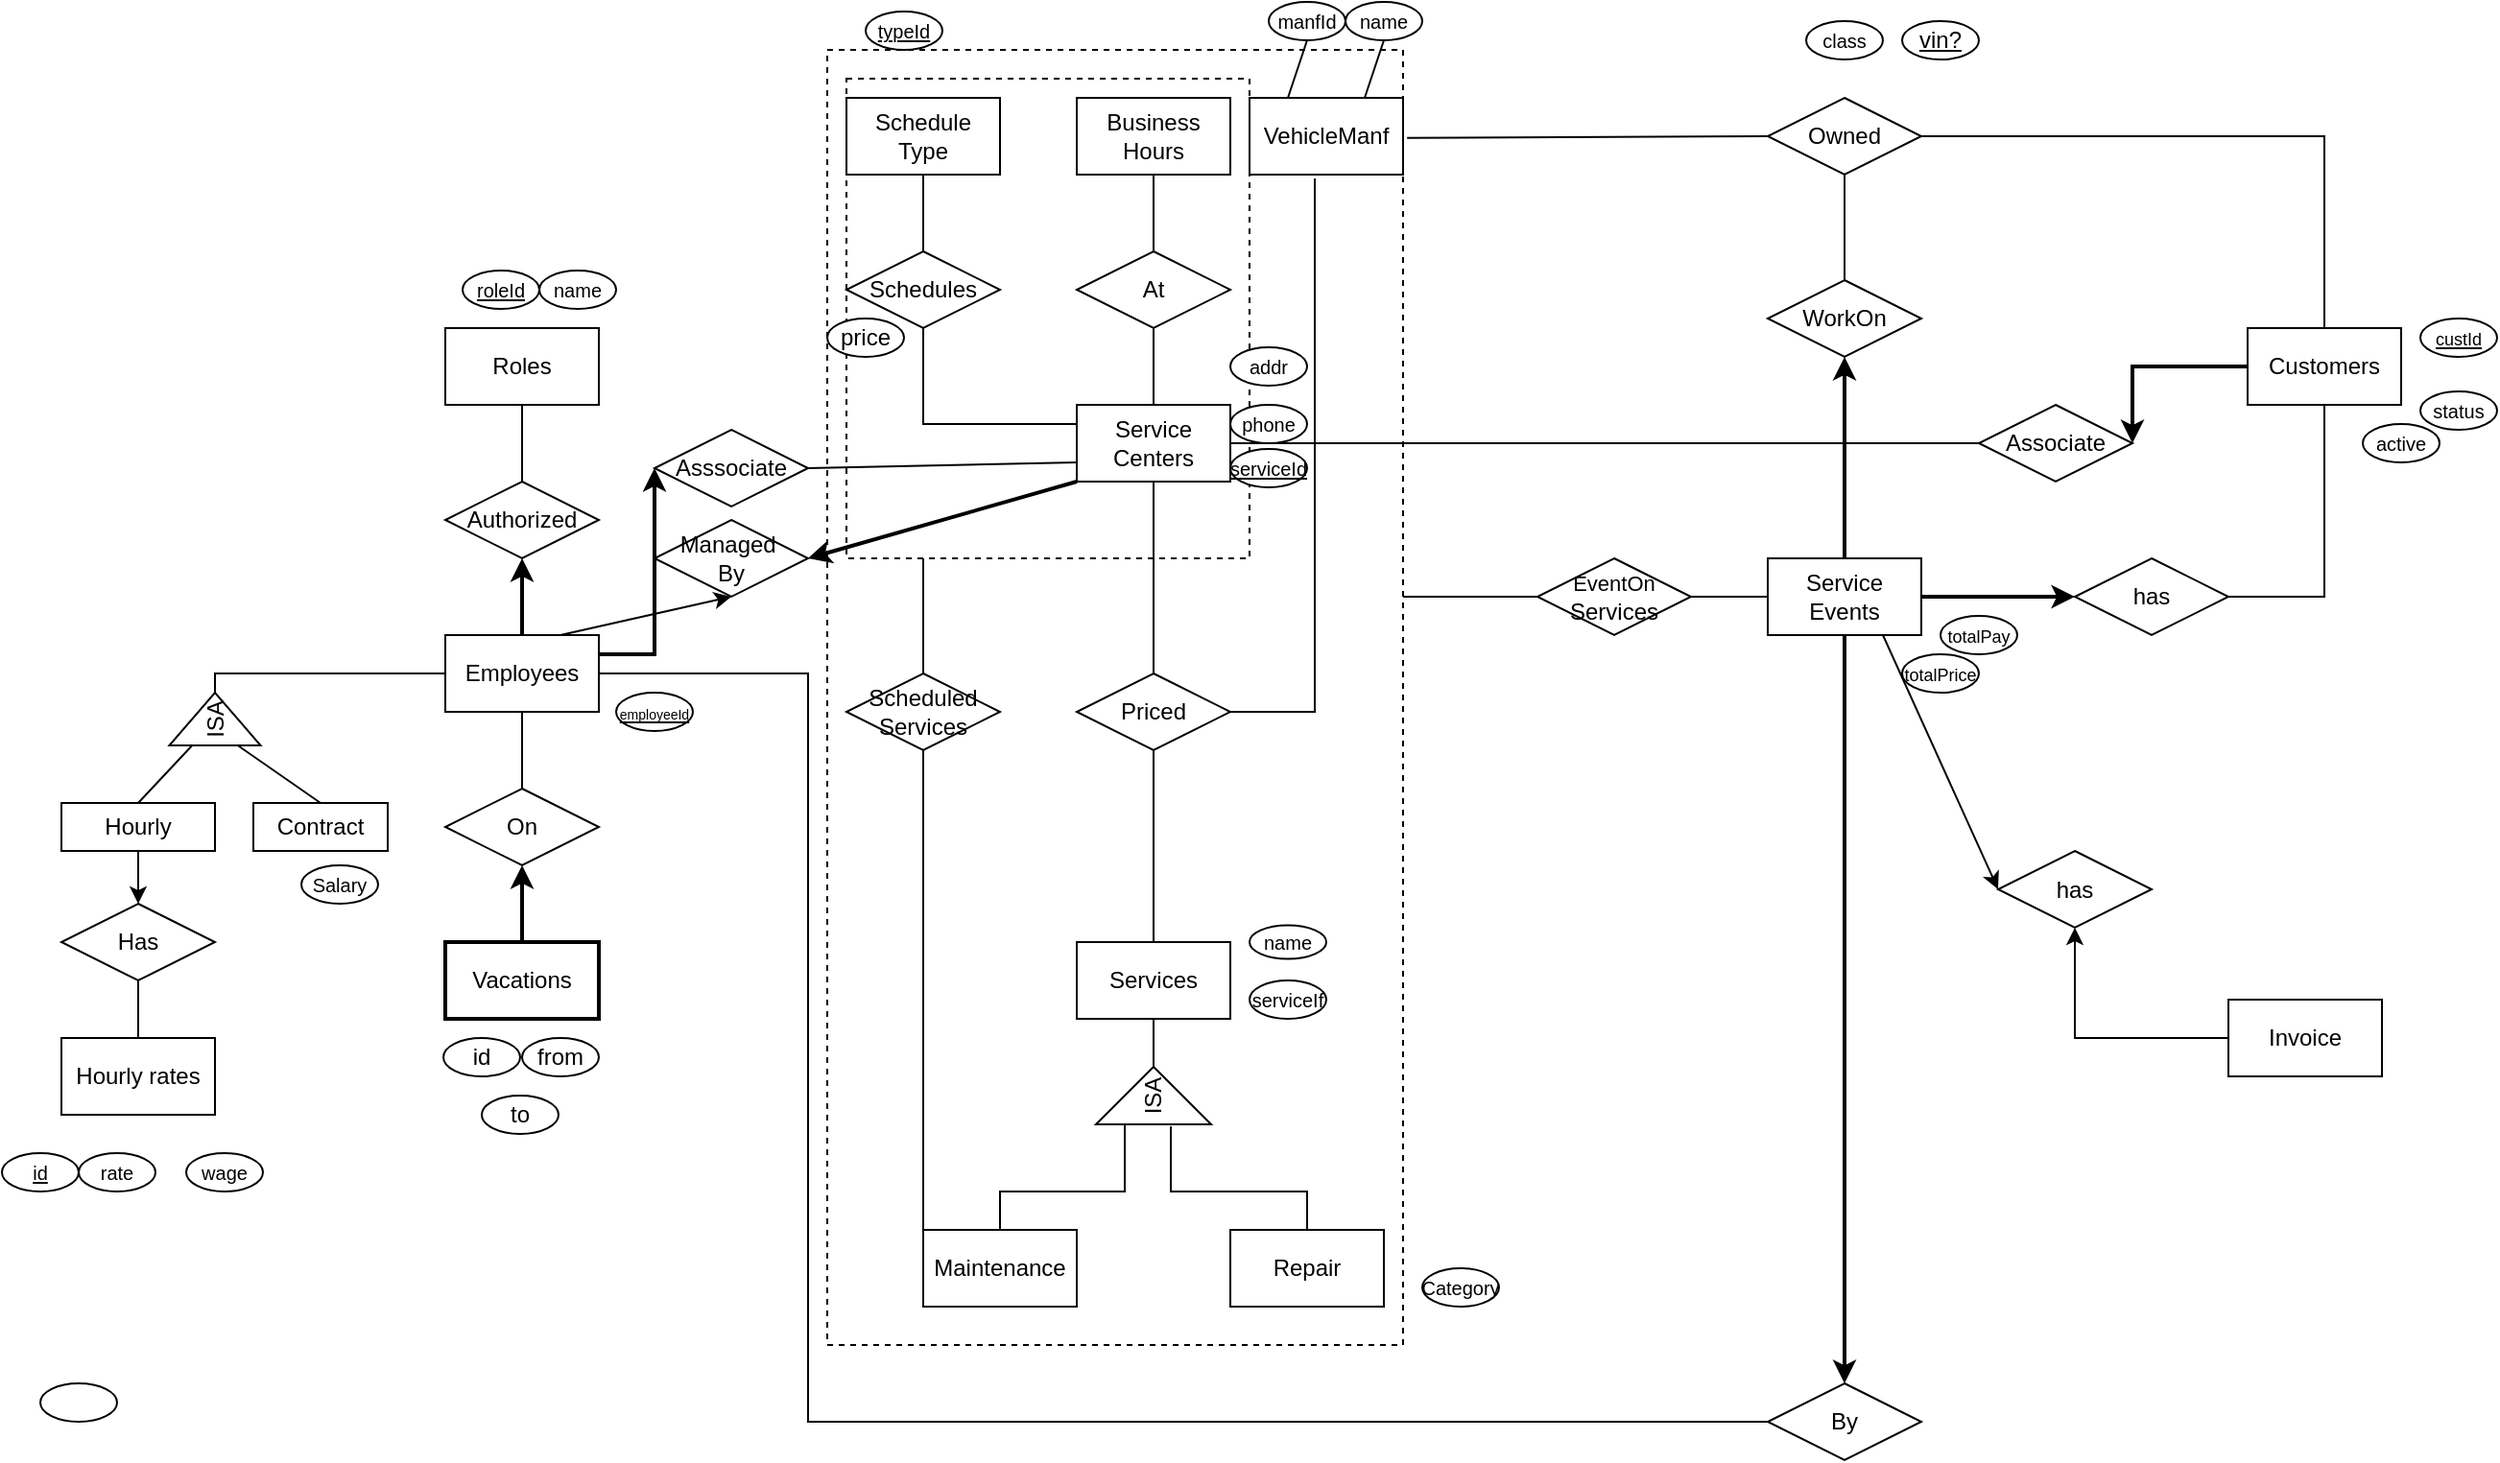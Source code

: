 <mxfile version="20.3.0" type="device"><diagram id="M4LuLAE58DzXY6II9qEA" name="Page-1"><mxGraphModel dx="2522" dy="865" grid="1" gridSize="10" guides="1" tooltips="1" connect="1" arrows="1" fold="1" page="1" pageScale="1" pageWidth="1100" pageHeight="850" math="0" shadow="0"><root><mxCell id="0"/><mxCell id="1" parent="0"/><mxCell id="NS_C3sTZARpDdL-za2_1-86" value="" style="rounded=0;whiteSpace=wrap;html=1;dashed=1;fillColor=none;" parent="1" vertex="1"><mxGeometry x="280" y="70" width="210" height="250" as="geometry"/></mxCell><mxCell id="NS_C3sTZARpDdL-za2_1-83" value="" style="rounded=0;whiteSpace=wrap;html=1;fillColor=none;dashed=1;" parent="1" vertex="1"><mxGeometry x="270" y="55" width="300" height="675" as="geometry"/></mxCell><mxCell id="NS_C3sTZARpDdL-za2_1-1" value="Employees" style="rounded=0;whiteSpace=wrap;html=1;" parent="1" vertex="1"><mxGeometry x="71" y="360" width="80" height="40" as="geometry"/></mxCell><mxCell id="NS_C3sTZARpDdL-za2_1-2" value="Roles" style="rounded=0;whiteSpace=wrap;html=1;" parent="1" vertex="1"><mxGeometry x="71" y="200" width="80" height="40" as="geometry"/></mxCell><mxCell id="NS_C3sTZARpDdL-za2_1-3" value="Vacations" style="rounded=0;whiteSpace=wrap;html=1;strokeWidth=2;" parent="1" vertex="1"><mxGeometry x="71" y="520" width="80" height="40" as="geometry"/></mxCell><mxCell id="NS_C3sTZARpDdL-za2_1-5" value="Hourly rates" style="rounded=0;whiteSpace=wrap;html=1;" parent="1" vertex="1"><mxGeometry x="-129" y="570" width="80" height="40" as="geometry"/></mxCell><mxCell id="NS_C3sTZARpDdL-za2_1-16" value="Authorized" style="rhombus;whiteSpace=wrap;html=1;" parent="1" vertex="1"><mxGeometry x="71" y="280" width="80" height="40" as="geometry"/></mxCell><mxCell id="NS_C3sTZARpDdL-za2_1-20" value="Services" style="rounded=0;whiteSpace=wrap;html=1;" parent="1" vertex="1"><mxGeometry x="400" y="520" width="80" height="40" as="geometry"/></mxCell><mxCell id="NS_C3sTZARpDdL-za2_1-21" value="Service&lt;br&gt;Centers" style="rounded=0;whiteSpace=wrap;html=1;" parent="1" vertex="1"><mxGeometry x="400" y="240" width="80" height="40" as="geometry"/></mxCell><mxCell id="NS_C3sTZARpDdL-za2_1-23" value="Customers" style="rounded=0;whiteSpace=wrap;html=1;" parent="1" vertex="1"><mxGeometry x="1010" y="200" width="80" height="40" as="geometry"/></mxCell><mxCell id="NS_C3sTZARpDdL-za2_1-25" value="VehicleManf" style="rounded=0;whiteSpace=wrap;html=1;" parent="1" vertex="1"><mxGeometry x="490" y="80" width="80" height="40" as="geometry"/></mxCell><mxCell id="NS_C3sTZARpDdL-za2_1-26" value="Service&lt;br&gt;Events" style="rounded=0;whiteSpace=wrap;html=1;" parent="1" vertex="1"><mxGeometry x="760" y="320" width="80" height="40" as="geometry"/></mxCell><mxCell id="NS_C3sTZARpDdL-za2_1-27" value="Business&lt;br&gt;Hours" style="rounded=0;whiteSpace=wrap;html=1;" parent="1" vertex="1"><mxGeometry x="400" y="80" width="80" height="40" as="geometry"/></mxCell><mxCell id="NS_C3sTZARpDdL-za2_1-28" value="Schedule&lt;br&gt;Type" style="rounded=0;whiteSpace=wrap;html=1;" parent="1" vertex="1"><mxGeometry x="280" y="80" width="80" height="40" as="geometry"/></mxCell><mxCell id="NS_C3sTZARpDdL-za2_1-29" value="Maintenance" style="rounded=0;whiteSpace=wrap;html=1;" parent="1" vertex="1"><mxGeometry x="320" y="670" width="80" height="40" as="geometry"/></mxCell><mxCell id="NS_C3sTZARpDdL-za2_1-30" value="Repair" style="rounded=0;whiteSpace=wrap;html=1;" parent="1" vertex="1"><mxGeometry x="480" y="670" width="80" height="40" as="geometry"/></mxCell><mxCell id="NS_C3sTZARpDdL-za2_1-32" style="edgeStyle=orthogonalEdgeStyle;rounded=0;orthogonalLoop=1;jettySize=auto;html=1;exitX=0.5;exitY=1;exitDx=0;exitDy=0;" parent="1" source="NS_C3sTZARpDdL-za2_1-16" target="NS_C3sTZARpDdL-za2_1-16" edge="1"><mxGeometry relative="1" as="geometry"/></mxCell><mxCell id="NS_C3sTZARpDdL-za2_1-34" value="On" style="rhombus;whiteSpace=wrap;html=1;" parent="1" vertex="1"><mxGeometry x="71" y="440" width="80" height="40" as="geometry"/></mxCell><mxCell id="NS_C3sTZARpDdL-za2_1-35" value="Priced" style="rhombus;whiteSpace=wrap;html=1;" parent="1" vertex="1"><mxGeometry x="400" y="380" width="80" height="40" as="geometry"/></mxCell><mxCell id="NS_C3sTZARpDdL-za2_1-36" value="At" style="rhombus;whiteSpace=wrap;html=1;" parent="1" vertex="1"><mxGeometry x="400" y="160" width="80" height="40" as="geometry"/></mxCell><mxCell id="NS_C3sTZARpDdL-za2_1-37" value="Schedules" style="rhombus;whiteSpace=wrap;html=1;" parent="1" vertex="1"><mxGeometry x="280" y="160" width="80" height="40" as="geometry"/></mxCell><mxCell id="NS_C3sTZARpDdL-za2_1-38" value="Owned" style="rhombus;whiteSpace=wrap;html=1;" parent="1" vertex="1"><mxGeometry x="760" y="80" width="80" height="40" as="geometry"/></mxCell><mxCell id="NS_C3sTZARpDdL-za2_1-39" value="has" style="rhombus;whiteSpace=wrap;html=1;" parent="1" vertex="1"><mxGeometry x="920" y="320" width="80" height="40" as="geometry"/></mxCell><mxCell id="NS_C3sTZARpDdL-za2_1-41" value="&lt;font face=&quot;Arial, sans-serif&quot;&gt;&lt;span style=&quot;font-size: 11px;&quot;&gt;EventOn&lt;br&gt;&lt;/span&gt;&lt;/font&gt;Services" style="rhombus;whiteSpace=wrap;html=1;" parent="1" vertex="1"><mxGeometry x="640" y="320" width="80" height="40" as="geometry"/></mxCell><mxCell id="NS_C3sTZARpDdL-za2_1-42" value="Has" style="rhombus;whiteSpace=wrap;html=1;" parent="1" vertex="1"><mxGeometry x="-129" y="500" width="80" height="40" as="geometry"/></mxCell><mxCell id="NS_C3sTZARpDdL-za2_1-44" value="Scheduled&lt;br&gt;Services" style="rhombus;whiteSpace=wrap;html=1;" parent="1" vertex="1"><mxGeometry x="280" y="380" width="80" height="40" as="geometry"/></mxCell><mxCell id="NS_C3sTZARpDdL-za2_1-46" value="By" style="rhombus;whiteSpace=wrap;html=1;" parent="1" vertex="1"><mxGeometry x="760" y="750" width="80" height="40" as="geometry"/></mxCell><mxCell id="NS_C3sTZARpDdL-za2_1-47" value="ISA" style="triangle;whiteSpace=wrap;html=1;rotation=270;" parent="1" vertex="1"><mxGeometry x="425" y="570" width="30" height="60" as="geometry"/></mxCell><mxCell id="NS_C3sTZARpDdL-za2_1-49" value="" style="endArrow=none;html=1;rounded=0;entryX=0.5;entryY=1;entryDx=0;entryDy=0;exitX=0.5;exitY=0;exitDx=0;exitDy=0;" parent="1" source="NS_C3sTZARpDdL-za2_1-35" target="NS_C3sTZARpDdL-za2_1-21" edge="1"><mxGeometry width="50" height="50" relative="1" as="geometry"><mxPoint x="540" y="430" as="sourcePoint"/><mxPoint x="590" y="380" as="targetPoint"/></mxGeometry></mxCell><mxCell id="NS_C3sTZARpDdL-za2_1-50" value="" style="endArrow=none;html=1;rounded=0;exitX=0.5;exitY=0;exitDx=0;exitDy=0;entryX=0.5;entryY=1;entryDx=0;entryDy=0;" parent="1" source="NS_C3sTZARpDdL-za2_1-20" target="NS_C3sTZARpDdL-za2_1-35" edge="1"><mxGeometry width="50" height="50" relative="1" as="geometry"><mxPoint x="540" y="430" as="sourcePoint"/><mxPoint x="590" y="380" as="targetPoint"/></mxGeometry></mxCell><mxCell id="NS_C3sTZARpDdL-za2_1-52" value="" style="endArrow=none;html=1;rounded=0;exitX=0.5;exitY=0;exitDx=0;exitDy=0;entryX=0.5;entryY=1;entryDx=0;entryDy=0;" parent="1" source="NS_C3sTZARpDdL-za2_1-36" target="NS_C3sTZARpDdL-za2_1-27" edge="1"><mxGeometry width="50" height="50" relative="1" as="geometry"><mxPoint x="540" y="430" as="sourcePoint"/><mxPoint x="590" y="380" as="targetPoint"/></mxGeometry></mxCell><mxCell id="NS_C3sTZARpDdL-za2_1-54" value="" style="endArrow=none;html=1;rounded=0;exitX=0.5;exitY=0;exitDx=0;exitDy=0;entryX=0.5;entryY=1;entryDx=0;entryDy=0;" parent="1" source="NS_C3sTZARpDdL-za2_1-37" target="NS_C3sTZARpDdL-za2_1-28" edge="1"><mxGeometry width="50" height="50" relative="1" as="geometry"><mxPoint x="540" y="430" as="sourcePoint"/><mxPoint x="590" y="380" as="targetPoint"/></mxGeometry></mxCell><mxCell id="NS_C3sTZARpDdL-za2_1-59" value="" style="endArrow=none;html=1;rounded=0;strokeWidth=1;exitX=0.5;exitY=0;exitDx=0;exitDy=0;entryX=0;entryY=0.25;entryDx=0;entryDy=0;" parent="1" source="NS_C3sTZARpDdL-za2_1-29" target="NS_C3sTZARpDdL-za2_1-47" edge="1"><mxGeometry width="50" height="50" relative="1" as="geometry"><mxPoint x="540" y="430" as="sourcePoint"/><mxPoint x="360" y="610" as="targetPoint"/><Array as="points"><mxPoint x="360" y="650"/><mxPoint x="425" y="650"/></Array></mxGeometry></mxCell><mxCell id="NS_C3sTZARpDdL-za2_1-61" value="" style="endArrow=none;html=1;rounded=0;strokeWidth=1;jumpSize=6;entryX=-0.033;entryY=0.65;entryDx=0;entryDy=0;entryPerimeter=0;exitX=0.5;exitY=0;exitDx=0;exitDy=0;" parent="1" source="NS_C3sTZARpDdL-za2_1-30" target="NS_C3sTZARpDdL-za2_1-47" edge="1"><mxGeometry width="50" height="50" relative="1" as="geometry"><mxPoint x="520" y="630" as="sourcePoint"/><mxPoint x="590" y="380" as="targetPoint"/><Array as="points"><mxPoint x="520" y="650"/><mxPoint x="449" y="650"/></Array></mxGeometry></mxCell><mxCell id="NS_C3sTZARpDdL-za2_1-62" value="" style="endArrow=none;html=1;rounded=0;strokeWidth=1;jumpSize=6;exitX=1;exitY=0.5;exitDx=0;exitDy=0;entryX=0.5;entryY=1;entryDx=0;entryDy=0;" parent="1" source="NS_C3sTZARpDdL-za2_1-47" target="NS_C3sTZARpDdL-za2_1-20" edge="1"><mxGeometry width="50" height="50" relative="1" as="geometry"><mxPoint x="540" y="430" as="sourcePoint"/><mxPoint x="590" y="380" as="targetPoint"/></mxGeometry></mxCell><mxCell id="NS_C3sTZARpDdL-za2_1-63" value="" style="endArrow=none;html=1;rounded=0;strokeWidth=1;jumpSize=6;entryX=0.5;entryY=0;entryDx=0;entryDy=0;" parent="1" target="NS_C3sTZARpDdL-za2_1-44" edge="1"><mxGeometry width="50" height="50" relative="1" as="geometry"><mxPoint x="320" y="320" as="sourcePoint"/><mxPoint x="590" y="380" as="targetPoint"/></mxGeometry></mxCell><mxCell id="NS_C3sTZARpDdL-za2_1-64" value="" style="endArrow=none;html=1;rounded=0;strokeWidth=1;jumpSize=6;exitX=0;exitY=0.5;exitDx=0;exitDy=0;entryX=0.5;entryY=1;entryDx=0;entryDy=0;" parent="1" source="NS_C3sTZARpDdL-za2_1-29" target="NS_C3sTZARpDdL-za2_1-44" edge="1"><mxGeometry width="50" height="50" relative="1" as="geometry"><mxPoint x="540" y="430" as="sourcePoint"/><mxPoint x="590" y="380" as="targetPoint"/><Array as="points"/></mxGeometry></mxCell><mxCell id="NS_C3sTZARpDdL-za2_1-65" value="" style="endArrow=none;html=1;rounded=0;strokeWidth=1;jumpSize=6;entryX=0;entryY=0.5;entryDx=0;entryDy=0;exitX=1;exitY=0.5;exitDx=0;exitDy=0;" parent="1" source="NS_C3sTZARpDdL-za2_1-41" target="NS_C3sTZARpDdL-za2_1-26" edge="1"><mxGeometry width="50" height="50" relative="1" as="geometry"><mxPoint x="540" y="430" as="sourcePoint"/><mxPoint x="590" y="380" as="targetPoint"/></mxGeometry></mxCell><mxCell id="NS_C3sTZARpDdL-za2_1-67" value="" style="endArrow=classic;html=1;rounded=0;strokeWidth=2;jumpSize=6;entryX=0;entryY=0.5;entryDx=0;entryDy=0;exitX=1;exitY=0.5;exitDx=0;exitDy=0;" parent="1" source="NS_C3sTZARpDdL-za2_1-26" target="NS_C3sTZARpDdL-za2_1-39" edge="1"><mxGeometry width="50" height="50" relative="1" as="geometry"><mxPoint x="540" y="430" as="sourcePoint"/><mxPoint x="590" y="380" as="targetPoint"/></mxGeometry></mxCell><mxCell id="NS_C3sTZARpDdL-za2_1-68" value="" style="endArrow=none;html=1;rounded=0;strokeWidth=1;jumpSize=6;entryX=1;entryY=0.5;entryDx=0;entryDy=0;exitX=0.5;exitY=1;exitDx=0;exitDy=0;" parent="1" source="NS_C3sTZARpDdL-za2_1-23" target="NS_C3sTZARpDdL-za2_1-39" edge="1"><mxGeometry width="50" height="50" relative="1" as="geometry"><mxPoint x="540" y="430" as="sourcePoint"/><mxPoint x="590" y="380" as="targetPoint"/><Array as="points"><mxPoint x="1050" y="340"/></Array></mxGeometry></mxCell><mxCell id="NS_C3sTZARpDdL-za2_1-70" value="" style="endArrow=none;html=1;rounded=0;strokeWidth=1;jumpSize=6;exitX=0.5;exitY=0;exitDx=0;exitDy=0;entryX=1;entryY=0.5;entryDx=0;entryDy=0;" parent="1" source="NS_C3sTZARpDdL-za2_1-23" target="NS_C3sTZARpDdL-za2_1-38" edge="1"><mxGeometry width="50" height="50" relative="1" as="geometry"><mxPoint x="540" y="430" as="sourcePoint"/><mxPoint x="970" y="100" as="targetPoint"/><Array as="points"><mxPoint x="1050" y="100"/></Array></mxGeometry></mxCell><mxCell id="NS_C3sTZARpDdL-za2_1-71" value="" style="endArrow=classic;html=1;rounded=0;strokeWidth=2;jumpSize=6;exitX=0.5;exitY=0;exitDx=0;exitDy=0;entryX=0.5;entryY=1;entryDx=0;entryDy=0;" parent="1" source="NS_C3sTZARpDdL-za2_1-1" target="NS_C3sTZARpDdL-za2_1-16" edge="1"><mxGeometry width="50" height="50" relative="1" as="geometry"><mxPoint x="451" y="430" as="sourcePoint"/><mxPoint x="501" y="380" as="targetPoint"/></mxGeometry></mxCell><mxCell id="NS_C3sTZARpDdL-za2_1-72" value="" style="endArrow=none;html=1;rounded=0;strokeWidth=1;jumpSize=6;exitX=0.5;exitY=1;exitDx=0;exitDy=0;entryX=0.5;entryY=0;entryDx=0;entryDy=0;" parent="1" source="NS_C3sTZARpDdL-za2_1-2" target="NS_C3sTZARpDdL-za2_1-16" edge="1"><mxGeometry width="50" height="50" relative="1" as="geometry"><mxPoint x="451" y="430" as="sourcePoint"/><mxPoint x="111" y="270" as="targetPoint"/></mxGeometry></mxCell><mxCell id="NS_C3sTZARpDdL-za2_1-74" value="" style="endArrow=classic;html=1;rounded=0;strokeWidth=2;jumpSize=6;exitX=0.5;exitY=0;exitDx=0;exitDy=0;entryX=0.5;entryY=1;entryDx=0;entryDy=0;" parent="1" source="NS_C3sTZARpDdL-za2_1-3" target="NS_C3sTZARpDdL-za2_1-34" edge="1"><mxGeometry width="50" height="50" relative="1" as="geometry"><mxPoint x="451" y="430" as="sourcePoint"/><mxPoint x="501" y="380" as="targetPoint"/></mxGeometry></mxCell><mxCell id="NS_C3sTZARpDdL-za2_1-75" value="" style="endArrow=none;html=1;rounded=0;strokeWidth=1;jumpSize=6;exitX=0.5;exitY=0;exitDx=0;exitDy=0;entryX=0.5;entryY=1;entryDx=0;entryDy=0;" parent="1" source="NS_C3sTZARpDdL-za2_1-34" target="NS_C3sTZARpDdL-za2_1-1" edge="1"><mxGeometry width="50" height="50" relative="1" as="geometry"><mxPoint x="451" y="430" as="sourcePoint"/><mxPoint x="501" y="380" as="targetPoint"/></mxGeometry></mxCell><mxCell id="NS_C3sTZARpDdL-za2_1-77" value="" style="endArrow=none;html=1;rounded=0;strokeWidth=1;jumpSize=6;entryX=0.5;entryY=1;entryDx=0;entryDy=0;exitX=0.5;exitY=0;exitDx=0;exitDy=0;" parent="1" target="NS_C3sTZARpDdL-za2_1-42" edge="1" source="NS_C3sTZARpDdL-za2_1-5"><mxGeometry width="50" height="50" relative="1" as="geometry"><mxPoint x="-44" y="510" as="sourcePoint"/><mxPoint x="501" y="380" as="targetPoint"/></mxGeometry></mxCell><mxCell id="NS_C3sTZARpDdL-za2_1-81" value="" style="endArrow=classic;html=1;rounded=0;strokeWidth=2;jumpSize=6;entryX=0.5;entryY=0;entryDx=0;entryDy=0;exitX=0.5;exitY=1;exitDx=0;exitDy=0;" parent="1" source="NS_C3sTZARpDdL-za2_1-26" target="NS_C3sTZARpDdL-za2_1-46" edge="1"><mxGeometry width="50" height="50" relative="1" as="geometry"><mxPoint x="540" y="430" as="sourcePoint"/><mxPoint x="590" y="380" as="targetPoint"/></mxGeometry></mxCell><mxCell id="NS_C3sTZARpDdL-za2_1-82" value="" style="endArrow=none;html=1;rounded=0;strokeWidth=1;jumpSize=6;exitX=1;exitY=0.5;exitDx=0;exitDy=0;entryX=0;entryY=0.5;entryDx=0;entryDy=0;" parent="1" source="NS_C3sTZARpDdL-za2_1-1" target="NS_C3sTZARpDdL-za2_1-46" edge="1"><mxGeometry width="50" height="50" relative="1" as="geometry"><mxPoint x="540" y="430" as="sourcePoint"/><mxPoint x="590" y="380" as="targetPoint"/><Array as="points"><mxPoint x="260" y="380"/><mxPoint x="260" y="770"/></Array></mxGeometry></mxCell><mxCell id="NS_C3sTZARpDdL-za2_1-87" value="" style="endArrow=none;html=1;rounded=0;strokeWidth=1;jumpSize=6;entryX=0.5;entryY=1;entryDx=0;entryDy=0;exitX=0.5;exitY=0;exitDx=0;exitDy=0;" parent="1" source="NS_C3sTZARpDdL-za2_1-21" target="NS_C3sTZARpDdL-za2_1-36" edge="1"><mxGeometry width="50" height="50" relative="1" as="geometry"><mxPoint x="540" y="430" as="sourcePoint"/><mxPoint x="590" y="380" as="targetPoint"/></mxGeometry></mxCell><mxCell id="NS_C3sTZARpDdL-za2_1-88" value="" style="endArrow=none;html=1;rounded=0;strokeWidth=1;jumpSize=6;entryX=0;entryY=0.5;entryDx=0;entryDy=0;" parent="1" target="NS_C3sTZARpDdL-za2_1-41" edge="1"><mxGeometry width="50" height="50" relative="1" as="geometry"><mxPoint x="570" y="340" as="sourcePoint"/><mxPoint x="590" y="380" as="targetPoint"/></mxGeometry></mxCell><mxCell id="9iVutgQC-W-jWnxsfeWq-9" value="" style="endArrow=none;html=1;rounded=0;fontSize=10;entryX=0.425;entryY=1.05;entryDx=0;entryDy=0;entryPerimeter=0;exitX=1;exitY=0.5;exitDx=0;exitDy=0;" parent="1" source="NS_C3sTZARpDdL-za2_1-35" target="NS_C3sTZARpDdL-za2_1-25" edge="1"><mxGeometry width="50" height="50" relative="1" as="geometry"><mxPoint x="500" y="200" as="sourcePoint"/><mxPoint x="550" y="150" as="targetPoint"/><Array as="points"><mxPoint x="524" y="400"/></Array></mxGeometry></mxCell><mxCell id="9iVutgQC-W-jWnxsfeWq-14" value="WorkOn" style="rhombus;whiteSpace=wrap;html=1;" parent="1" vertex="1"><mxGeometry x="760" y="175" width="80" height="40" as="geometry"/></mxCell><mxCell id="9iVutgQC-W-jWnxsfeWq-15" value="" style="endArrow=classic;html=1;rounded=0;strokeWidth=2;fontSize=10;entryX=0.5;entryY=1;entryDx=0;entryDy=0;exitX=0.5;exitY=0;exitDx=0;exitDy=0;" parent="1" source="NS_C3sTZARpDdL-za2_1-26" target="9iVutgQC-W-jWnxsfeWq-14" edge="1"><mxGeometry width="50" height="50" relative="1" as="geometry"><mxPoint x="780" y="290" as="sourcePoint"/><mxPoint x="830" y="240" as="targetPoint"/></mxGeometry></mxCell><mxCell id="lXs37xbfJojlddwi2eKg-1" value="Hourly" style="rounded=0;whiteSpace=wrap;html=1;" vertex="1" parent="1"><mxGeometry x="-129" y="447.5" width="80" height="25" as="geometry"/></mxCell><mxCell id="lXs37xbfJojlddwi2eKg-2" value="Contract" style="rounded=0;whiteSpace=wrap;html=1;" vertex="1" parent="1"><mxGeometry x="-29" y="447.5" width="70" height="25" as="geometry"/></mxCell><mxCell id="lXs37xbfJojlddwi2eKg-5" value="ISA" style="triangle;whiteSpace=wrap;html=1;rotation=270;" vertex="1" parent="1"><mxGeometry x="-62.75" y="380" width="27.5" height="47.5" as="geometry"/></mxCell><mxCell id="lXs37xbfJojlddwi2eKg-17" value="" style="endArrow=none;html=1;rounded=0;exitX=0.5;exitY=0;exitDx=0;exitDy=0;entryX=0;entryY=0.25;entryDx=0;entryDy=0;" edge="1" parent="1" source="lXs37xbfJojlddwi2eKg-1" target="lXs37xbfJojlddwi2eKg-5"><mxGeometry width="50" height="50" relative="1" as="geometry"><mxPoint x="541" y="470" as="sourcePoint"/><mxPoint x="591" y="420" as="targetPoint"/></mxGeometry></mxCell><mxCell id="lXs37xbfJojlddwi2eKg-18" value="" style="endArrow=none;html=1;rounded=0;exitX=0.5;exitY=0;exitDx=0;exitDy=0;entryX=0;entryY=0.75;entryDx=0;entryDy=0;" edge="1" parent="1" source="lXs37xbfJojlddwi2eKg-2" target="lXs37xbfJojlddwi2eKg-5"><mxGeometry width="50" height="50" relative="1" as="geometry"><mxPoint x="541" y="470" as="sourcePoint"/><mxPoint x="591" y="420" as="targetPoint"/></mxGeometry></mxCell><mxCell id="lXs37xbfJojlddwi2eKg-19" value="" style="endArrow=classic;html=1;rounded=0;exitX=0.5;exitY=1;exitDx=0;exitDy=0;entryX=0.5;entryY=0;entryDx=0;entryDy=0;" edge="1" parent="1" source="lXs37xbfJojlddwi2eKg-1" target="NS_C3sTZARpDdL-za2_1-42"><mxGeometry width="50" height="50" relative="1" as="geometry"><mxPoint x="541" y="470" as="sourcePoint"/><mxPoint x="591" y="420" as="targetPoint"/></mxGeometry></mxCell><mxCell id="lXs37xbfJojlddwi2eKg-20" value="Asssociate" style="rhombus;whiteSpace=wrap;html=1;" vertex="1" parent="1"><mxGeometry x="180" y="253" width="80" height="40" as="geometry"/></mxCell><mxCell id="lXs37xbfJojlddwi2eKg-21" value="" style="endArrow=classic;html=1;rounded=0;exitX=1;exitY=0.25;exitDx=0;exitDy=0;entryX=0;entryY=0.5;entryDx=0;entryDy=0;strokeWidth=2;" edge="1" parent="1" source="NS_C3sTZARpDdL-za2_1-1" target="lXs37xbfJojlddwi2eKg-20"><mxGeometry width="50" height="50" relative="1" as="geometry"><mxPoint x="480" y="490" as="sourcePoint"/><mxPoint x="530" y="440" as="targetPoint"/><Array as="points"><mxPoint x="180" y="370"/></Array></mxGeometry></mxCell><mxCell id="lXs37xbfJojlddwi2eKg-22" value="" style="endArrow=none;html=1;rounded=0;exitX=1;exitY=0.5;exitDx=0;exitDy=0;entryX=0;entryY=0.75;entryDx=0;entryDy=0;" edge="1" parent="1" source="lXs37xbfJojlddwi2eKg-20" target="NS_C3sTZARpDdL-za2_1-21"><mxGeometry width="50" height="50" relative="1" as="geometry"><mxPoint x="480" y="490" as="sourcePoint"/><mxPoint x="530" y="440" as="targetPoint"/></mxGeometry></mxCell><mxCell id="lXs37xbfJojlddwi2eKg-23" value="Associate" style="rhombus;whiteSpace=wrap;html=1;" vertex="1" parent="1"><mxGeometry x="870" y="240" width="80" height="40" as="geometry"/></mxCell><mxCell id="lXs37xbfJojlddwi2eKg-24" value="" style="endArrow=classic;html=1;rounded=0;strokeWidth=2;exitX=0;exitY=0.5;exitDx=0;exitDy=0;entryX=1;entryY=0.5;entryDx=0;entryDy=0;" edge="1" parent="1" source="NS_C3sTZARpDdL-za2_1-23" target="lXs37xbfJojlddwi2eKg-23"><mxGeometry width="50" height="50" relative="1" as="geometry"><mxPoint x="480" y="490" as="sourcePoint"/><mxPoint x="950" y="250" as="targetPoint"/><Array as="points"><mxPoint x="950" y="220"/></Array></mxGeometry></mxCell><mxCell id="lXs37xbfJojlddwi2eKg-25" value="" style="endArrow=none;html=1;rounded=0;strokeWidth=1;entryX=0;entryY=0.5;entryDx=0;entryDy=0;exitX=1;exitY=0.5;exitDx=0;exitDy=0;" edge="1" parent="1" source="NS_C3sTZARpDdL-za2_1-21" target="lXs37xbfJojlddwi2eKg-23"><mxGeometry width="50" height="50" relative="1" as="geometry"><mxPoint x="480" y="490" as="sourcePoint"/><mxPoint x="530" y="440" as="targetPoint"/></mxGeometry></mxCell><mxCell id="lXs37xbfJojlddwi2eKg-27" value="" style="endArrow=none;html=1;rounded=0;strokeWidth=1;exitX=0.5;exitY=1;exitDx=0;exitDy=0;entryX=0;entryY=0.25;entryDx=0;entryDy=0;" edge="1" parent="1" source="NS_C3sTZARpDdL-za2_1-37" target="NS_C3sTZARpDdL-za2_1-21"><mxGeometry width="50" height="50" relative="1" as="geometry"><mxPoint x="480" y="490" as="sourcePoint"/><mxPoint x="530" y="440" as="targetPoint"/><Array as="points"><mxPoint x="320" y="250"/></Array></mxGeometry></mxCell><mxCell id="lXs37xbfJojlddwi2eKg-28" value="Managed&amp;nbsp;&lt;br&gt;By" style="rhombus;whiteSpace=wrap;html=1;" vertex="1" parent="1"><mxGeometry x="180" y="300" width="80" height="40" as="geometry"/></mxCell><mxCell id="lXs37xbfJojlddwi2eKg-29" value="" style="endArrow=classic;html=1;rounded=0;strokeWidth=2;exitX=0;exitY=1;exitDx=0;exitDy=0;entryX=1;entryY=0.5;entryDx=0;entryDy=0;" edge="1" parent="1" source="NS_C3sTZARpDdL-za2_1-21" target="lXs37xbfJojlddwi2eKg-28"><mxGeometry width="50" height="50" relative="1" as="geometry"><mxPoint x="480" y="490" as="sourcePoint"/><mxPoint x="530" y="440" as="targetPoint"/></mxGeometry></mxCell><mxCell id="lXs37xbfJojlddwi2eKg-30" value="" style="endArrow=classic;html=1;rounded=0;strokeWidth=1;exitX=0.75;exitY=0;exitDx=0;exitDy=0;entryX=0.5;entryY=1;entryDx=0;entryDy=0;" edge="1" parent="1" source="NS_C3sTZARpDdL-za2_1-1" target="lXs37xbfJojlddwi2eKg-28"><mxGeometry width="50" height="50" relative="1" as="geometry"><mxPoint x="480" y="490" as="sourcePoint"/><mxPoint x="530" y="440" as="targetPoint"/></mxGeometry></mxCell><mxCell id="lXs37xbfJojlddwi2eKg-31" value="" style="ellipse;whiteSpace=wrap;html=1;" vertex="1" parent="1"><mxGeometry x="-140" y="750" width="40" height="20" as="geometry"/></mxCell><mxCell id="lXs37xbfJojlddwi2eKg-32" value="&lt;font style=&quot;font-size: 10px;&quot;&gt;&lt;u&gt;serviceId&lt;/u&gt;&lt;/font&gt;" style="ellipse;whiteSpace=wrap;html=1;" vertex="1" parent="1"><mxGeometry x="480" y="263" width="40" height="20" as="geometry"/></mxCell><mxCell id="lXs37xbfJojlddwi2eKg-33" value="&lt;font style=&quot;font-size: 10px;&quot;&gt;status&lt;/font&gt;" style="ellipse;whiteSpace=wrap;html=1;" vertex="1" parent="1"><mxGeometry x="1100" y="233" width="40" height="20" as="geometry"/></mxCell><mxCell id="lXs37xbfJojlddwi2eKg-34" value="&lt;font style=&quot;font-size: 10px;&quot;&gt;active&lt;/font&gt;" style="ellipse;whiteSpace=wrap;html=1;" vertex="1" parent="1"><mxGeometry x="1070" y="250" width="40" height="20" as="geometry"/></mxCell><mxCell id="lXs37xbfJojlddwi2eKg-35" value="&lt;font style=&quot;font-size: 10px;&quot;&gt;class&lt;/font&gt;" style="ellipse;whiteSpace=wrap;html=1;" vertex="1" parent="1"><mxGeometry x="780" y="40" width="40" height="20" as="geometry"/></mxCell><mxCell id="lXs37xbfJojlddwi2eKg-36" value="&lt;font style=&quot;font-size: 10px;&quot;&gt;Category&lt;/font&gt;" style="ellipse;whiteSpace=wrap;html=1;" vertex="1" parent="1"><mxGeometry x="580" y="690" width="40" height="20" as="geometry"/></mxCell><mxCell id="lXs37xbfJojlddwi2eKg-37" value="&lt;font style=&quot;font-size: 10px;&quot;&gt;Salary&lt;/font&gt;" style="ellipse;whiteSpace=wrap;html=1;" vertex="1" parent="1"><mxGeometry x="-4" y="480" width="40" height="20" as="geometry"/></mxCell><mxCell id="lXs37xbfJojlddwi2eKg-38" value="&lt;span style=&quot;line-height: 115%; font-family: Arial, sans-serif; font-size: 10px;&quot; lang=&quot;EN&quot;&gt;phone&lt;/span&gt;" style="ellipse;whiteSpace=wrap;html=1;" vertex="1" parent="1"><mxGeometry x="480" y="240" width="40" height="20" as="geometry"/></mxCell><mxCell id="lXs37xbfJojlddwi2eKg-39" value="&lt;font style=&quot;font-size: 10px;&quot;&gt;addr&lt;/font&gt;" style="ellipse;whiteSpace=wrap;html=1;" vertex="1" parent="1"><mxGeometry x="480" y="210" width="40" height="20" as="geometry"/></mxCell><mxCell id="lXs37xbfJojlddwi2eKg-40" value="&lt;span style=&quot;line-height: 115%; font-family: Arial, sans-serif; font-size: 10px;&quot; lang=&quot;EN&quot;&gt;manfId&lt;/span&gt;" style="ellipse;whiteSpace=wrap;html=1;" vertex="1" parent="1"><mxGeometry x="500" y="30" width="40" height="20" as="geometry"/></mxCell><mxCell id="lXs37xbfJojlddwi2eKg-41" value="&lt;font style=&quot;font-size: 9px;&quot;&gt;totalPay&lt;/font&gt;" style="ellipse;whiteSpace=wrap;html=1;" vertex="1" parent="1"><mxGeometry x="850" y="350" width="40" height="20" as="geometry"/></mxCell><mxCell id="lXs37xbfJojlddwi2eKg-42" value="&lt;font style=&quot;font-size: 9px;&quot;&gt;totalPrice&lt;/font&gt;" style="ellipse;whiteSpace=wrap;html=1;" vertex="1" parent="1"><mxGeometry x="830" y="370" width="40" height="20" as="geometry"/></mxCell><mxCell id="lXs37xbfJojlddwi2eKg-43" value="Invoice" style="rounded=0;whiteSpace=wrap;html=1;" vertex="1" parent="1"><mxGeometry x="1000" y="550" width="80" height="40" as="geometry"/></mxCell><mxCell id="lXs37xbfJojlddwi2eKg-44" value="has" style="rhombus;whiteSpace=wrap;html=1;" vertex="1" parent="1"><mxGeometry x="880" y="472.5" width="80" height="40" as="geometry"/></mxCell><mxCell id="lXs37xbfJojlddwi2eKg-45" value="" style="endArrow=classic;html=1;rounded=0;strokeWidth=1;fontSize=9;entryX=0;entryY=0.5;entryDx=0;entryDy=0;exitX=0.75;exitY=1;exitDx=0;exitDy=0;" edge="1" parent="1" source="NS_C3sTZARpDdL-za2_1-26" target="lXs37xbfJojlddwi2eKg-44"><mxGeometry width="50" height="50" relative="1" as="geometry"><mxPoint x="620" y="490" as="sourcePoint"/><mxPoint x="670" y="440" as="targetPoint"/></mxGeometry></mxCell><mxCell id="lXs37xbfJojlddwi2eKg-46" value="" style="endArrow=classic;html=1;rounded=0;strokeWidth=1;fontSize=9;exitX=0;exitY=0.5;exitDx=0;exitDy=0;entryX=0.5;entryY=1;entryDx=0;entryDy=0;" edge="1" parent="1" source="lXs37xbfJojlddwi2eKg-43" target="lXs37xbfJojlddwi2eKg-44"><mxGeometry width="50" height="50" relative="1" as="geometry"><mxPoint x="620" y="490" as="sourcePoint"/><mxPoint x="670" y="440" as="targetPoint"/><Array as="points"><mxPoint x="920" y="570"/></Array></mxGeometry></mxCell><mxCell id="lXs37xbfJojlddwi2eKg-47" value="&lt;span style=&quot;line-height: 115%; font-family: Arial, sans-serif; font-size: 10px;&quot; lang=&quot;EN&quot;&gt;name&lt;/span&gt;" style="ellipse;whiteSpace=wrap;html=1;" vertex="1" parent="1"><mxGeometry x="540" y="30" width="40" height="20" as="geometry"/></mxCell><mxCell id="lXs37xbfJojlddwi2eKg-48" value="" style="endArrow=none;html=1;rounded=0;strokeWidth=1;fontSize=10;exitX=0.25;exitY=0;exitDx=0;exitDy=0;entryX=0.5;entryY=1;entryDx=0;entryDy=0;" edge="1" parent="1" source="NS_C3sTZARpDdL-za2_1-25" target="lXs37xbfJojlddwi2eKg-40"><mxGeometry width="50" height="50" relative="1" as="geometry"><mxPoint x="490" y="90" as="sourcePoint"/><mxPoint x="540" y="40" as="targetPoint"/></mxGeometry></mxCell><mxCell id="lXs37xbfJojlddwi2eKg-49" value="" style="endArrow=none;html=1;rounded=0;strokeWidth=1;fontSize=10;entryX=0.5;entryY=1;entryDx=0;entryDy=0;exitX=0.75;exitY=0;exitDx=0;exitDy=0;" edge="1" parent="1" source="NS_C3sTZARpDdL-za2_1-25" target="lXs37xbfJojlddwi2eKg-47"><mxGeometry width="50" height="50" relative="1" as="geometry"><mxPoint x="490" y="90" as="sourcePoint"/><mxPoint x="540" y="40" as="targetPoint"/></mxGeometry></mxCell><mxCell id="lXs37xbfJojlddwi2eKg-50" value="&lt;span style=&quot;line-height: 115%; font-family: Arial, sans-serif; font-size: 10px;&quot; lang=&quot;EN&quot;&gt;serviceIf&lt;/span&gt;" style="ellipse;whiteSpace=wrap;html=1;" vertex="1" parent="1"><mxGeometry x="490" y="540" width="40" height="20" as="geometry"/></mxCell><mxCell id="lXs37xbfJojlddwi2eKg-51" value="&lt;span style=&quot;line-height: 115%; font-family: Arial, sans-serif; font-size: 10px;&quot; lang=&quot;EN&quot;&gt;name&lt;/span&gt;" style="ellipse;whiteSpace=wrap;html=1;" vertex="1" parent="1"><mxGeometry x="490" y="511.25" width="40" height="17.5" as="geometry"/></mxCell><mxCell id="lXs37xbfJojlddwi2eKg-54" value="&lt;font style=&quot;font-size: 10px;&quot;&gt;&lt;u&gt;id&lt;/u&gt;&lt;/font&gt;" style="ellipse;whiteSpace=wrap;html=1;" vertex="1" parent="1"><mxGeometry x="-160" y="630" width="40" height="20" as="geometry"/></mxCell><mxCell id="lXs37xbfJojlddwi2eKg-55" value="&lt;font style=&quot;font-size: 10px;&quot;&gt;wage&lt;/font&gt;" style="ellipse;whiteSpace=wrap;html=1;" vertex="1" parent="1"><mxGeometry x="-64" y="630" width="40" height="20" as="geometry"/></mxCell><mxCell id="lXs37xbfJojlddwi2eKg-56" value="&lt;font style=&quot;font-size: 10px;&quot;&gt;rate&lt;/font&gt;" style="ellipse;whiteSpace=wrap;html=1;" vertex="1" parent="1"><mxGeometry x="-120" y="630" width="40" height="20" as="geometry"/></mxCell><mxCell id="lXs37xbfJojlddwi2eKg-57" value="&lt;font style=&quot;font-size: 10px;&quot;&gt;name&lt;/font&gt;" style="ellipse;whiteSpace=wrap;html=1;" vertex="1" parent="1"><mxGeometry x="120" y="170" width="40" height="20" as="geometry"/></mxCell><mxCell id="lXs37xbfJojlddwi2eKg-58" value="&lt;font style=&quot;font-size: 10px;&quot;&gt;&lt;u&gt;roleId&lt;/u&gt;&lt;/font&gt;" style="ellipse;whiteSpace=wrap;html=1;" vertex="1" parent="1"><mxGeometry x="80" y="170" width="40" height="20" as="geometry"/></mxCell><mxCell id="lXs37xbfJojlddwi2eKg-59" value="&lt;font style=&quot;font-size: 10px;&quot;&gt;&lt;u&gt;typeId&lt;/u&gt;&lt;/font&gt;" style="ellipse;whiteSpace=wrap;html=1;" vertex="1" parent="1"><mxGeometry x="290" y="35" width="40" height="20" as="geometry"/></mxCell><mxCell id="lXs37xbfJojlddwi2eKg-65" value="to" style="ellipse;whiteSpace=wrap;html=1;" vertex="1" parent="1"><mxGeometry x="90" y="600" width="40" height="20" as="geometry"/></mxCell><mxCell id="lXs37xbfJojlddwi2eKg-66" value="from" style="ellipse;whiteSpace=wrap;html=1;" vertex="1" parent="1"><mxGeometry x="111" y="570" width="40" height="20" as="geometry"/></mxCell><mxCell id="lXs37xbfJojlddwi2eKg-67" value="id" style="ellipse;whiteSpace=wrap;html=1;" vertex="1" parent="1"><mxGeometry x="70" y="570" width="40" height="20" as="geometry"/></mxCell><mxCell id="lXs37xbfJojlddwi2eKg-68" value="&lt;u&gt;&lt;font style=&quot;font-size: 7px;&quot;&gt;employeeId&lt;/font&gt;&lt;/u&gt;" style="ellipse;whiteSpace=wrap;html=1;" vertex="1" parent="1"><mxGeometry x="160" y="390" width="40" height="20" as="geometry"/></mxCell><mxCell id="lXs37xbfJojlddwi2eKg-72" value="" style="endArrow=none;html=1;rounded=0;strokeWidth=1;fontSize=7;exitX=1;exitY=0.5;exitDx=0;exitDy=0;entryX=0;entryY=0.5;entryDx=0;entryDy=0;" edge="1" parent="1" source="lXs37xbfJojlddwi2eKg-5" target="NS_C3sTZARpDdL-za2_1-1"><mxGeometry width="50" height="50" relative="1" as="geometry"><mxPoint x="490" y="490" as="sourcePoint"/><mxPoint x="540" y="440" as="targetPoint"/><Array as="points"><mxPoint x="-49" y="380"/></Array></mxGeometry></mxCell><mxCell id="lXs37xbfJojlddwi2eKg-76" value="price" style="ellipse;whiteSpace=wrap;html=1;" vertex="1" parent="1"><mxGeometry x="270" y="195" width="40" height="20" as="geometry"/></mxCell><mxCell id="lXs37xbfJojlddwi2eKg-77" value="&lt;font style=&quot;font-size: 9px;&quot;&gt;&lt;u&gt;custId&lt;/u&gt;&lt;/font&gt;" style="ellipse;whiteSpace=wrap;html=1;" vertex="1" parent="1"><mxGeometry x="1100" y="195" width="40" height="20" as="geometry"/></mxCell><mxCell id="lXs37xbfJojlddwi2eKg-78" value="&lt;u&gt;vin?&lt;/u&gt;" style="ellipse;whiteSpace=wrap;html=1;" vertex="1" parent="1"><mxGeometry x="830" y="40" width="40" height="20" as="geometry"/></mxCell><mxCell id="lXs37xbfJojlddwi2eKg-79" value="" style="endArrow=none;html=1;rounded=0;strokeWidth=1;fontSize=10;entryX=1.007;entryY=0.068;entryDx=0;entryDy=0;entryPerimeter=0;exitX=0;exitY=0.5;exitDx=0;exitDy=0;" edge="1" parent="1" source="NS_C3sTZARpDdL-za2_1-38" target="NS_C3sTZARpDdL-za2_1-83"><mxGeometry width="50" height="50" relative="1" as="geometry"><mxPoint x="490" y="490" as="sourcePoint"/><mxPoint x="540" y="440" as="targetPoint"/></mxGeometry></mxCell><mxCell id="lXs37xbfJojlddwi2eKg-80" value="" style="endArrow=none;html=1;rounded=0;strokeWidth=1;fontSize=10;entryX=0.5;entryY=1;entryDx=0;entryDy=0;exitX=0.5;exitY=0;exitDx=0;exitDy=0;" edge="1" parent="1" source="9iVutgQC-W-jWnxsfeWq-14" target="NS_C3sTZARpDdL-za2_1-38"><mxGeometry width="50" height="50" relative="1" as="geometry"><mxPoint x="490" y="490" as="sourcePoint"/><mxPoint x="540" y="440" as="targetPoint"/></mxGeometry></mxCell></root></mxGraphModel></diagram></mxfile>